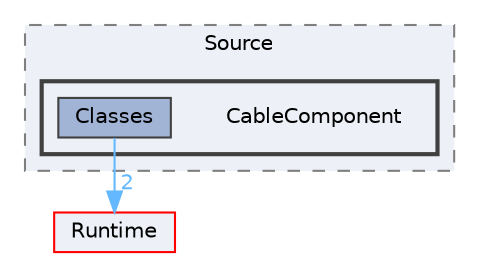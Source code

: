 digraph "CableComponent"
{
 // INTERACTIVE_SVG=YES
 // LATEX_PDF_SIZE
  bgcolor="transparent";
  edge [fontname=Helvetica,fontsize=10,labelfontname=Helvetica,labelfontsize=10];
  node [fontname=Helvetica,fontsize=10,shape=box,height=0.2,width=0.4];
  compound=true
  subgraph clusterdir_542d897b226a464deee94993b5fa3b01 {
    graph [ bgcolor="#edf0f7", pencolor="grey50", label="Source", fontname=Helvetica,fontsize=10 style="filled,dashed", URL="dir_542d897b226a464deee94993b5fa3b01.html",tooltip=""]
  subgraph clusterdir_44f4d491f8417b6cf7ac17b67ee765a2 {
    graph [ bgcolor="#edf0f7", pencolor="grey25", label="", fontname=Helvetica,fontsize=10 style="filled,bold", URL="dir_44f4d491f8417b6cf7ac17b67ee765a2.html",tooltip=""]
    dir_44f4d491f8417b6cf7ac17b67ee765a2 [shape=plaintext, label="CableComponent"];
  dir_ab1aa55929769ebf2c0ac78199b93ae8 [label="Classes", fillcolor="#a2b4d6", color="grey25", style="filled", URL="dir_ab1aa55929769ebf2c0ac78199b93ae8.html",tooltip=""];
  }
  }
  dir_7536b172fbd480bfd146a1b1acd6856b [label="Runtime", fillcolor="#edf0f7", color="red", style="filled", URL="dir_7536b172fbd480bfd146a1b1acd6856b.html",tooltip=""];
  dir_ab1aa55929769ebf2c0ac78199b93ae8->dir_7536b172fbd480bfd146a1b1acd6856b [headlabel="2", labeldistance=1.5 headhref="dir_000178_000984.html" href="dir_000178_000984.html" color="steelblue1" fontcolor="steelblue1"];
}
